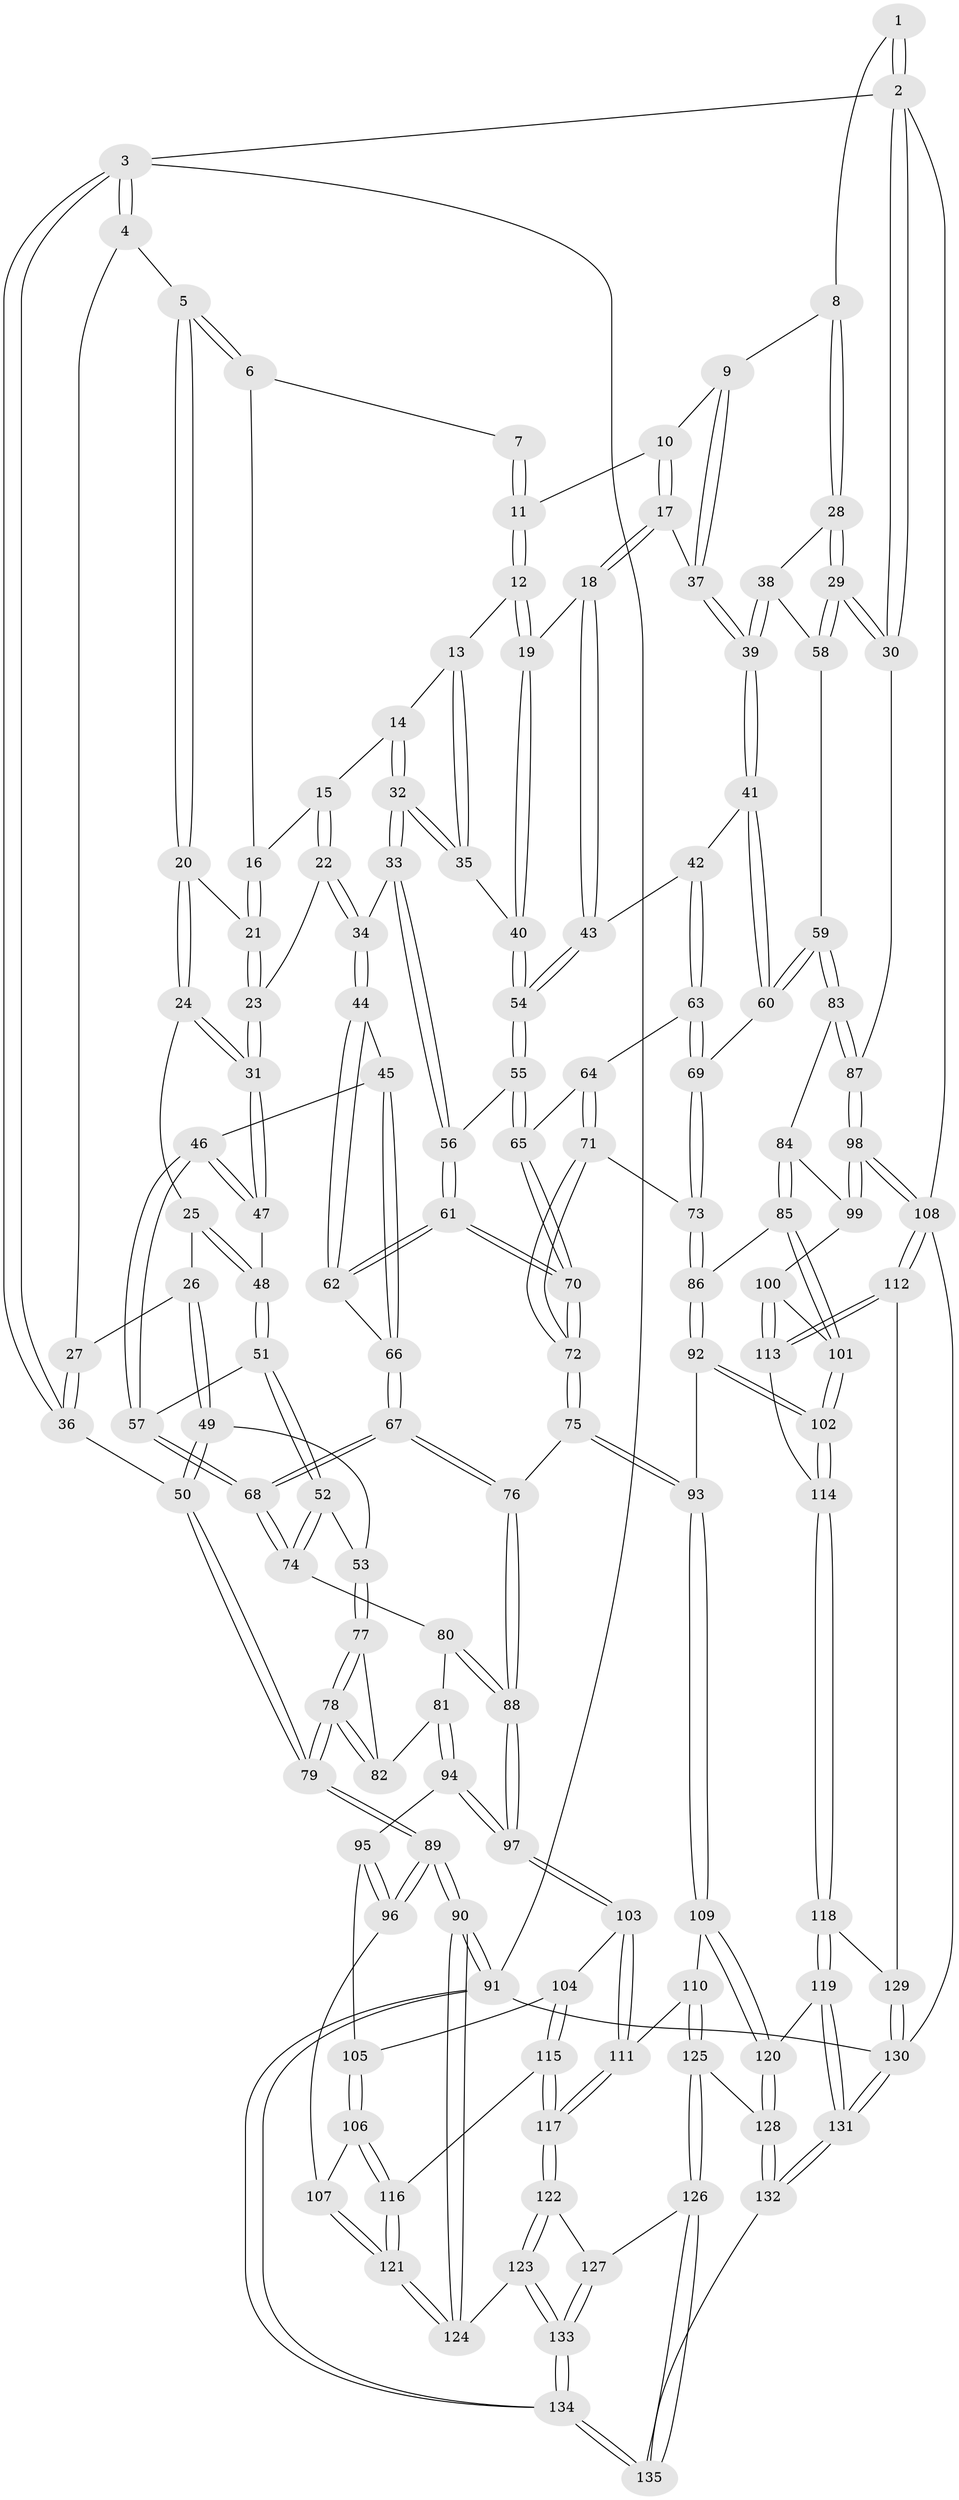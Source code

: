// coarse degree distribution, {4: 0.4787234042553192, 5: 0.4148936170212766, 3: 0.07446808510638298, 6: 0.031914893617021274}
// Generated by graph-tools (version 1.1) at 2025/52/02/27/25 19:52:37]
// undirected, 135 vertices, 334 edges
graph export_dot {
graph [start="1"]
  node [color=gray90,style=filled];
  1 [pos="+0.8293239427922303+0"];
  2 [pos="+1+0"];
  3 [pos="+0+0"];
  4 [pos="+0.04990711866100616+0"];
  5 [pos="+0.07765321947418648+0"];
  6 [pos="+0.5023459223673161+0"];
  7 [pos="+0.726437093873259+0"];
  8 [pos="+0.9060059598298773+0.06358290022437223"];
  9 [pos="+0.8427680932443504+0.13134298661782284"];
  10 [pos="+0.768176415435827+0.02527691414619119"];
  11 [pos="+0.724376461391412+0"];
  12 [pos="+0.6662162858658335+0.12315742185268655"];
  13 [pos="+0.6023456139620947+0.10706675221582002"];
  14 [pos="+0.570910377980162+0.09697391922955866"];
  15 [pos="+0.5033440307504531+0"];
  16 [pos="+0.49415295523164715+0"];
  17 [pos="+0.7538877938435383+0.16715723206982536"];
  18 [pos="+0.7072550138660786+0.180635384433598"];
  19 [pos="+0.6859719606681202+0.1687702832625043"];
  20 [pos="+0.17574106880050705+0"];
  21 [pos="+0.3533038484831515+0.09474529794868909"];
  22 [pos="+0.4351383674035869+0.16428453965271406"];
  23 [pos="+0.37111545221994335+0.15354409257387108"];
  24 [pos="+0.18983312653255624+0.10537466356598618"];
  25 [pos="+0.16239440785778178+0.170275686795104"];
  26 [pos="+0.08405494842132054+0.20062469781947848"];
  27 [pos="+0.04396536123049842+0.14994036816222928"];
  28 [pos="+1+0.14495268004778808"];
  29 [pos="+1+0.15745748325906953"];
  30 [pos="+1+0.1574547900097074"];
  31 [pos="+0.32219054282586745+0.18489528681453613"];
  32 [pos="+0.5085973618850839+0.2149163577243415"];
  33 [pos="+0.4876325903425887+0.22255658854984453"];
  34 [pos="+0.4855855791266267+0.2226329420462209"];
  35 [pos="+0.5664219603638291+0.21888075668397083"];
  36 [pos="+0+0.22021874025865854"];
  37 [pos="+0.8327891803579103+0.16254800124437527"];
  38 [pos="+0.8848832454126514+0.21675014064519177"];
  39 [pos="+0.8750794989355772+0.2190848697240758"];
  40 [pos="+0.5975383230854117+0.22265940546502275"];
  41 [pos="+0.8627505058423375+0.2752050670883774"];
  42 [pos="+0.7342676288508656+0.27477197962749805"];
  43 [pos="+0.7199588040222337+0.25553359198282083"];
  44 [pos="+0.45844058590949294+0.2679399785337364"];
  45 [pos="+0.3565195178339714+0.2845912323152815"];
  46 [pos="+0.3141792128025254+0.26805553018365696"];
  47 [pos="+0.3123787609236301+0.220165972193281"];
  48 [pos="+0.18590184029781012+0.22137338923091834"];
  49 [pos="+0.06024213874042322+0.24035276679351936"];
  50 [pos="+0+0.2712476907382065"];
  51 [pos="+0.19541132098433897+0.3273725238990761"];
  52 [pos="+0.1894666291127693+0.33586061089106095"];
  53 [pos="+0.11083671316726856+0.3407969314412173"];
  54 [pos="+0.6248165773428986+0.3108165153221443"];
  55 [pos="+0.6161020777157348+0.34155404681170193"];
  56 [pos="+0.5499257688674386+0.3046409242314253"];
  57 [pos="+0.2876994738274352+0.29516883863953225"];
  58 [pos="+0.9668378502962571+0.2682996698844568"];
  59 [pos="+0.9099419041412186+0.37600684848875854"];
  60 [pos="+0.8842375509668076+0.35877803111789586"];
  61 [pos="+0.4972238447790852+0.3840576891739574"];
  62 [pos="+0.4583983704244156+0.3060887747231349"];
  63 [pos="+0.7343462631164868+0.33641981352224154"];
  64 [pos="+0.6168160394131431+0.3447474335264432"];
  65 [pos="+0.6166018264360967+0.344554822115067"];
  66 [pos="+0.37953770388326546+0.3735712514753944"];
  67 [pos="+0.3585381329044025+0.4344273832476549"];
  68 [pos="+0.3570864295991331+0.4330487642202084"];
  69 [pos="+0.765256804153701+0.3951336411677149"];
  70 [pos="+0.5056136362245934+0.41494111026163066"];
  71 [pos="+0.660820565298775+0.4319741066450496"];
  72 [pos="+0.47875388202616076+0.5080158854503745"];
  73 [pos="+0.7251864046003533+0.46223395201677636"];
  74 [pos="+0.19837420817724505+0.356495884701707"];
  75 [pos="+0.4620284152230881+0.5336525113995213"];
  76 [pos="+0.3902870759715206+0.5333076605902404"];
  77 [pos="+0.08034498118342355+0.36912061898894694"];
  78 [pos="+0+0.43724640795090636"];
  79 [pos="+0+0.43984009939729685"];
  80 [pos="+0.2008930628552001+0.44805105478857865"];
  81 [pos="+0.1315104180033745+0.504273784721234"];
  82 [pos="+0.12157047506018814+0.4944225149232391"];
  83 [pos="+0.9204560050668602+0.3852920975125055"];
  84 [pos="+0.8715605600586647+0.5114607400839063"];
  85 [pos="+0.8408808836740831+0.5293556067577718"];
  86 [pos="+0.7363432826182886+0.5153971072947453"];
  87 [pos="+1+0.4266245142601836"];
  88 [pos="+0.37326603297680905+0.543867670607801"];
  89 [pos="+0+0.6692328657986567"];
  90 [pos="+0+0.7394534651260337"];
  91 [pos="+0+1"];
  92 [pos="+0.7123594217539685+0.5557024766161799"];
  93 [pos="+0.5589098069475946+0.625268907275398"];
  94 [pos="+0.13241929748094405+0.5390874442471892"];
  95 [pos="+0.09119679684819572+0.5995875541088115"];
  96 [pos="+0+0.664083746127301"];
  97 [pos="+0.3296841425194592+0.5947590003330042"];
  98 [pos="+1+0.52225165220981"];
  99 [pos="+0.9304397514632965+0.5409415952141582"];
  100 [pos="+0.9202223865847766+0.642260682173376"];
  101 [pos="+0.86705560915308+0.6387372175790249"];
  102 [pos="+0.7945465746793098+0.7007140013068063"];
  103 [pos="+0.3251367453792665+0.6064493530168217"];
  104 [pos="+0.31971911335971354+0.6139018608354979"];
  105 [pos="+0.11565074288924311+0.6220348250201256"];
  106 [pos="+0.1802828900503064+0.7150541425122919"];
  107 [pos="+0.10868220268100642+0.7514099921254063"];
  108 [pos="+1+0.7305540449114796"];
  109 [pos="+0.5746940840937315+0.7364281160743175"];
  110 [pos="+0.45091604281749925+0.7852300890790246"];
  111 [pos="+0.44330534860986504+0.7830286012608242"];
  112 [pos="+1+0.7435895144588874"];
  113 [pos="+1+0.718062055450156"];
  114 [pos="+0.7880903826415554+0.7307244334410896"];
  115 [pos="+0.2557609917440082+0.7269772468610135"];
  116 [pos="+0.23911247893604323+0.7268203353138"];
  117 [pos="+0.28938520540800056+0.8081108690950675"];
  118 [pos="+0.7656916454509844+0.7800881591142975"];
  119 [pos="+0.710075159112452+0.8118621323402154"];
  120 [pos="+0.6265274740847289+0.7904077530257569"];
  121 [pos="+0.11312480048827013+0.8655443557113857"];
  122 [pos="+0.28481487377336445+0.8406176806477879"];
  123 [pos="+0.13434566527157998+0.9235584733540313"];
  124 [pos="+0.10912135596877476+0.8854762187922783"];
  125 [pos="+0.42962811471760187+0.9418523517262036"];
  126 [pos="+0.41184329761723926+0.9599321719697758"];
  127 [pos="+0.3281899497146395+0.9061279302049817"];
  128 [pos="+0.5579577030772119+0.9088998702637334"];
  129 [pos="+0.9375623758438549+0.8519625109007154"];
  130 [pos="+0.8057020684313042+1"];
  131 [pos="+0.8045410161798474+1"];
  132 [pos="+0.6719576059171681+1"];
  133 [pos="+0.12506361084732748+1"];
  134 [pos="+0.07797046550160053+1"];
  135 [pos="+0.41620100165625623+1"];
  1 -- 2;
  1 -- 2;
  1 -- 8;
  2 -- 3;
  2 -- 30;
  2 -- 30;
  2 -- 108;
  3 -- 4;
  3 -- 4;
  3 -- 36;
  3 -- 36;
  3 -- 91;
  4 -- 5;
  4 -- 27;
  5 -- 6;
  5 -- 6;
  5 -- 20;
  5 -- 20;
  6 -- 7;
  6 -- 16;
  7 -- 11;
  7 -- 11;
  8 -- 9;
  8 -- 28;
  8 -- 28;
  9 -- 10;
  9 -- 37;
  9 -- 37;
  10 -- 11;
  10 -- 17;
  10 -- 17;
  11 -- 12;
  11 -- 12;
  12 -- 13;
  12 -- 19;
  12 -- 19;
  13 -- 14;
  13 -- 35;
  13 -- 35;
  14 -- 15;
  14 -- 32;
  14 -- 32;
  15 -- 16;
  15 -- 22;
  15 -- 22;
  16 -- 21;
  16 -- 21;
  17 -- 18;
  17 -- 18;
  17 -- 37;
  18 -- 19;
  18 -- 43;
  18 -- 43;
  19 -- 40;
  19 -- 40;
  20 -- 21;
  20 -- 24;
  20 -- 24;
  21 -- 23;
  21 -- 23;
  22 -- 23;
  22 -- 34;
  22 -- 34;
  23 -- 31;
  23 -- 31;
  24 -- 25;
  24 -- 31;
  24 -- 31;
  25 -- 26;
  25 -- 48;
  25 -- 48;
  26 -- 27;
  26 -- 49;
  26 -- 49;
  27 -- 36;
  27 -- 36;
  28 -- 29;
  28 -- 29;
  28 -- 38;
  29 -- 30;
  29 -- 30;
  29 -- 58;
  29 -- 58;
  30 -- 87;
  31 -- 47;
  31 -- 47;
  32 -- 33;
  32 -- 33;
  32 -- 35;
  32 -- 35;
  33 -- 34;
  33 -- 56;
  33 -- 56;
  34 -- 44;
  34 -- 44;
  35 -- 40;
  36 -- 50;
  37 -- 39;
  37 -- 39;
  38 -- 39;
  38 -- 39;
  38 -- 58;
  39 -- 41;
  39 -- 41;
  40 -- 54;
  40 -- 54;
  41 -- 42;
  41 -- 60;
  41 -- 60;
  42 -- 43;
  42 -- 63;
  42 -- 63;
  43 -- 54;
  43 -- 54;
  44 -- 45;
  44 -- 62;
  44 -- 62;
  45 -- 46;
  45 -- 66;
  45 -- 66;
  46 -- 47;
  46 -- 47;
  46 -- 57;
  46 -- 57;
  47 -- 48;
  48 -- 51;
  48 -- 51;
  49 -- 50;
  49 -- 50;
  49 -- 53;
  50 -- 79;
  50 -- 79;
  51 -- 52;
  51 -- 52;
  51 -- 57;
  52 -- 53;
  52 -- 74;
  52 -- 74;
  53 -- 77;
  53 -- 77;
  54 -- 55;
  54 -- 55;
  55 -- 56;
  55 -- 65;
  55 -- 65;
  56 -- 61;
  56 -- 61;
  57 -- 68;
  57 -- 68;
  58 -- 59;
  59 -- 60;
  59 -- 60;
  59 -- 83;
  59 -- 83;
  60 -- 69;
  61 -- 62;
  61 -- 62;
  61 -- 70;
  61 -- 70;
  62 -- 66;
  63 -- 64;
  63 -- 69;
  63 -- 69;
  64 -- 65;
  64 -- 71;
  64 -- 71;
  65 -- 70;
  65 -- 70;
  66 -- 67;
  66 -- 67;
  67 -- 68;
  67 -- 68;
  67 -- 76;
  67 -- 76;
  68 -- 74;
  68 -- 74;
  69 -- 73;
  69 -- 73;
  70 -- 72;
  70 -- 72;
  71 -- 72;
  71 -- 72;
  71 -- 73;
  72 -- 75;
  72 -- 75;
  73 -- 86;
  73 -- 86;
  74 -- 80;
  75 -- 76;
  75 -- 93;
  75 -- 93;
  76 -- 88;
  76 -- 88;
  77 -- 78;
  77 -- 78;
  77 -- 82;
  78 -- 79;
  78 -- 79;
  78 -- 82;
  78 -- 82;
  79 -- 89;
  79 -- 89;
  80 -- 81;
  80 -- 88;
  80 -- 88;
  81 -- 82;
  81 -- 94;
  81 -- 94;
  83 -- 84;
  83 -- 87;
  83 -- 87;
  84 -- 85;
  84 -- 85;
  84 -- 99;
  85 -- 86;
  85 -- 101;
  85 -- 101;
  86 -- 92;
  86 -- 92;
  87 -- 98;
  87 -- 98;
  88 -- 97;
  88 -- 97;
  89 -- 90;
  89 -- 90;
  89 -- 96;
  89 -- 96;
  90 -- 91;
  90 -- 91;
  90 -- 124;
  90 -- 124;
  91 -- 134;
  91 -- 134;
  91 -- 130;
  92 -- 93;
  92 -- 102;
  92 -- 102;
  93 -- 109;
  93 -- 109;
  94 -- 95;
  94 -- 97;
  94 -- 97;
  95 -- 96;
  95 -- 96;
  95 -- 105;
  96 -- 107;
  97 -- 103;
  97 -- 103;
  98 -- 99;
  98 -- 99;
  98 -- 108;
  98 -- 108;
  99 -- 100;
  100 -- 101;
  100 -- 113;
  100 -- 113;
  101 -- 102;
  101 -- 102;
  102 -- 114;
  102 -- 114;
  103 -- 104;
  103 -- 111;
  103 -- 111;
  104 -- 105;
  104 -- 115;
  104 -- 115;
  105 -- 106;
  105 -- 106;
  106 -- 107;
  106 -- 116;
  106 -- 116;
  107 -- 121;
  107 -- 121;
  108 -- 112;
  108 -- 112;
  108 -- 130;
  109 -- 110;
  109 -- 120;
  109 -- 120;
  110 -- 111;
  110 -- 125;
  110 -- 125;
  111 -- 117;
  111 -- 117;
  112 -- 113;
  112 -- 113;
  112 -- 129;
  113 -- 114;
  114 -- 118;
  114 -- 118;
  115 -- 116;
  115 -- 117;
  115 -- 117;
  116 -- 121;
  116 -- 121;
  117 -- 122;
  117 -- 122;
  118 -- 119;
  118 -- 119;
  118 -- 129;
  119 -- 120;
  119 -- 131;
  119 -- 131;
  120 -- 128;
  120 -- 128;
  121 -- 124;
  121 -- 124;
  122 -- 123;
  122 -- 123;
  122 -- 127;
  123 -- 124;
  123 -- 133;
  123 -- 133;
  125 -- 126;
  125 -- 126;
  125 -- 128;
  126 -- 127;
  126 -- 135;
  126 -- 135;
  127 -- 133;
  127 -- 133;
  128 -- 132;
  128 -- 132;
  129 -- 130;
  129 -- 130;
  130 -- 131;
  130 -- 131;
  131 -- 132;
  131 -- 132;
  132 -- 135;
  133 -- 134;
  133 -- 134;
  134 -- 135;
  134 -- 135;
}
